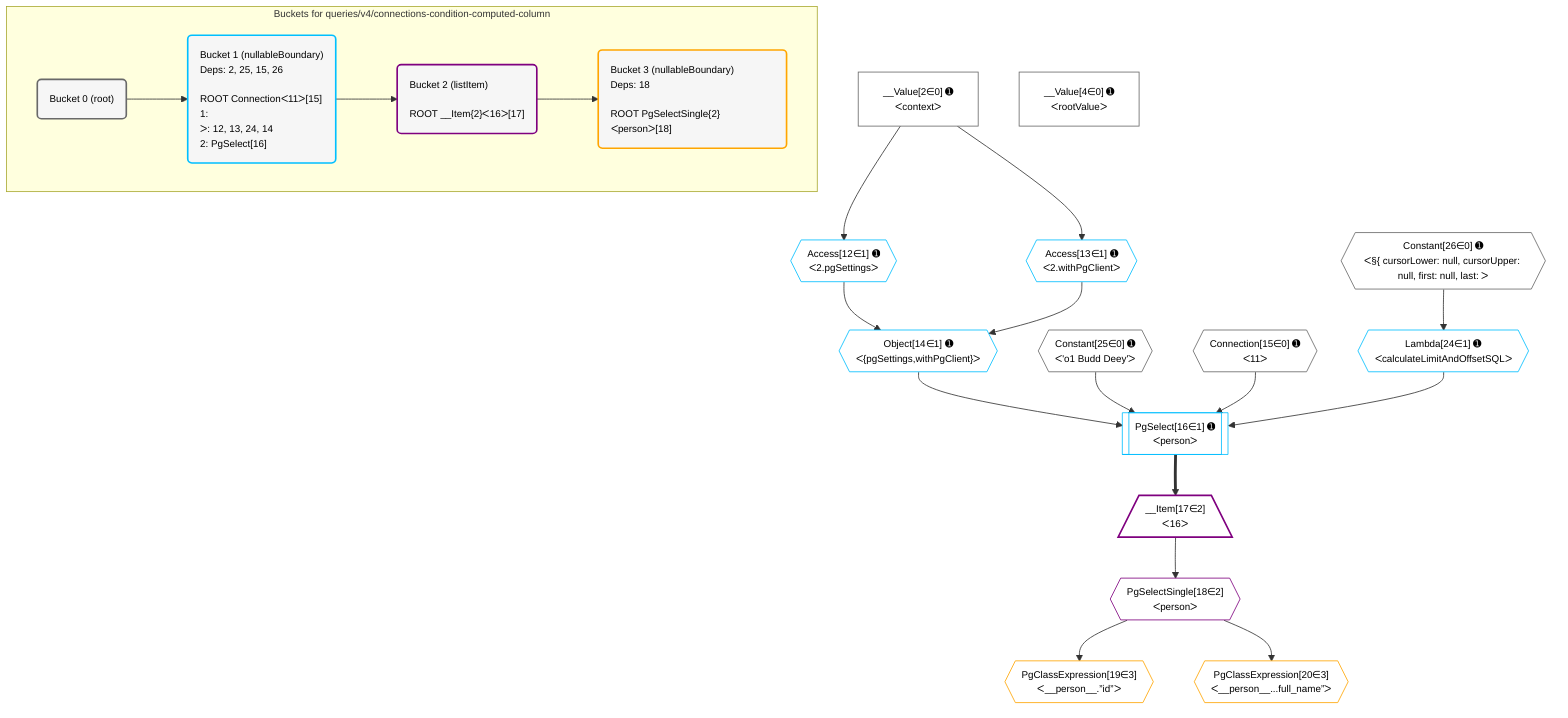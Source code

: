 %%{init: {'themeVariables': { 'fontSize': '12px'}}}%%
graph TD
    classDef path fill:#eee,stroke:#000,color:#000
    classDef plan fill:#fff,stroke-width:1px,color:#000
    classDef itemplan fill:#fff,stroke-width:2px,color:#000
    classDef unbatchedplan fill:#dff,stroke-width:1px,color:#000
    classDef sideeffectplan fill:#fcc,stroke-width:2px,color:#000
    classDef bucket fill:#f6f6f6,color:#000,stroke-width:2px,text-align:left


    %% plan dependencies
    __Value2["__Value[2∈0] ➊<br />ᐸcontextᐳ"]:::plan
    __Value4["__Value[4∈0] ➊<br />ᐸrootValueᐳ"]:::plan
    Connection15{{"Connection[15∈0] ➊<br />ᐸ11ᐳ"}}:::plan
    Constant25{{"Constant[25∈0] ➊<br />ᐸ'o1 Budd Deey'ᐳ"}}:::plan
    Constant26{{"Constant[26∈0] ➊<br />ᐸ§{ cursorLower: null, cursorUpper: null, first: null, last: ᐳ"}}:::plan
    PgSelect16[["PgSelect[16∈1] ➊<br />ᐸpersonᐳ"]]:::plan
    Object14{{"Object[14∈1] ➊<br />ᐸ{pgSettings,withPgClient}ᐳ"}}:::plan
    Lambda24{{"Lambda[24∈1] ➊<br />ᐸcalculateLimitAndOffsetSQLᐳ"}}:::plan
    Object14 & Constant25 & Connection15 & Lambda24 --> PgSelect16
    Access12{{"Access[12∈1] ➊<br />ᐸ2.pgSettingsᐳ"}}:::plan
    Access13{{"Access[13∈1] ➊<br />ᐸ2.withPgClientᐳ"}}:::plan
    Access12 & Access13 --> Object14
    __Value2 --> Access12
    __Value2 --> Access13
    Constant26 --> Lambda24
    __Item17[/"__Item[17∈2]<br />ᐸ16ᐳ"\]:::itemplan
    PgSelect16 ==> __Item17
    PgSelectSingle18{{"PgSelectSingle[18∈2]<br />ᐸpersonᐳ"}}:::plan
    __Item17 --> PgSelectSingle18
    PgClassExpression19{{"PgClassExpression[19∈3]<br />ᐸ__person__.”id”ᐳ"}}:::plan
    PgSelectSingle18 --> PgClassExpression19
    PgClassExpression20{{"PgClassExpression[20∈3]<br />ᐸ__person__...full_name”ᐳ"}}:::plan
    PgSelectSingle18 --> PgClassExpression20

    %% define steps

    subgraph "Buckets for queries/v4/connections-condition-computed-column"
    Bucket0("Bucket 0 (root)"):::bucket
    classDef bucket0 stroke:#696969
    class Bucket0,__Value2,__Value4,Connection15,Constant25,Constant26 bucket0
    Bucket1("Bucket 1 (nullableBoundary)<br />Deps: 2, 25, 15, 26<br /><br />ROOT Connectionᐸ11ᐳ[15]<br />1: <br />ᐳ: 12, 13, 24, 14<br />2: PgSelect[16]"):::bucket
    classDef bucket1 stroke:#00bfff
    class Bucket1,Access12,Access13,Object14,PgSelect16,Lambda24 bucket1
    Bucket2("Bucket 2 (listItem)<br /><br />ROOT __Item{2}ᐸ16ᐳ[17]"):::bucket
    classDef bucket2 stroke:#7f007f
    class Bucket2,__Item17,PgSelectSingle18 bucket2
    Bucket3("Bucket 3 (nullableBoundary)<br />Deps: 18<br /><br />ROOT PgSelectSingle{2}ᐸpersonᐳ[18]"):::bucket
    classDef bucket3 stroke:#ffa500
    class Bucket3,PgClassExpression19,PgClassExpression20 bucket3
    Bucket0 --> Bucket1
    Bucket1 --> Bucket2
    Bucket2 --> Bucket3
    end